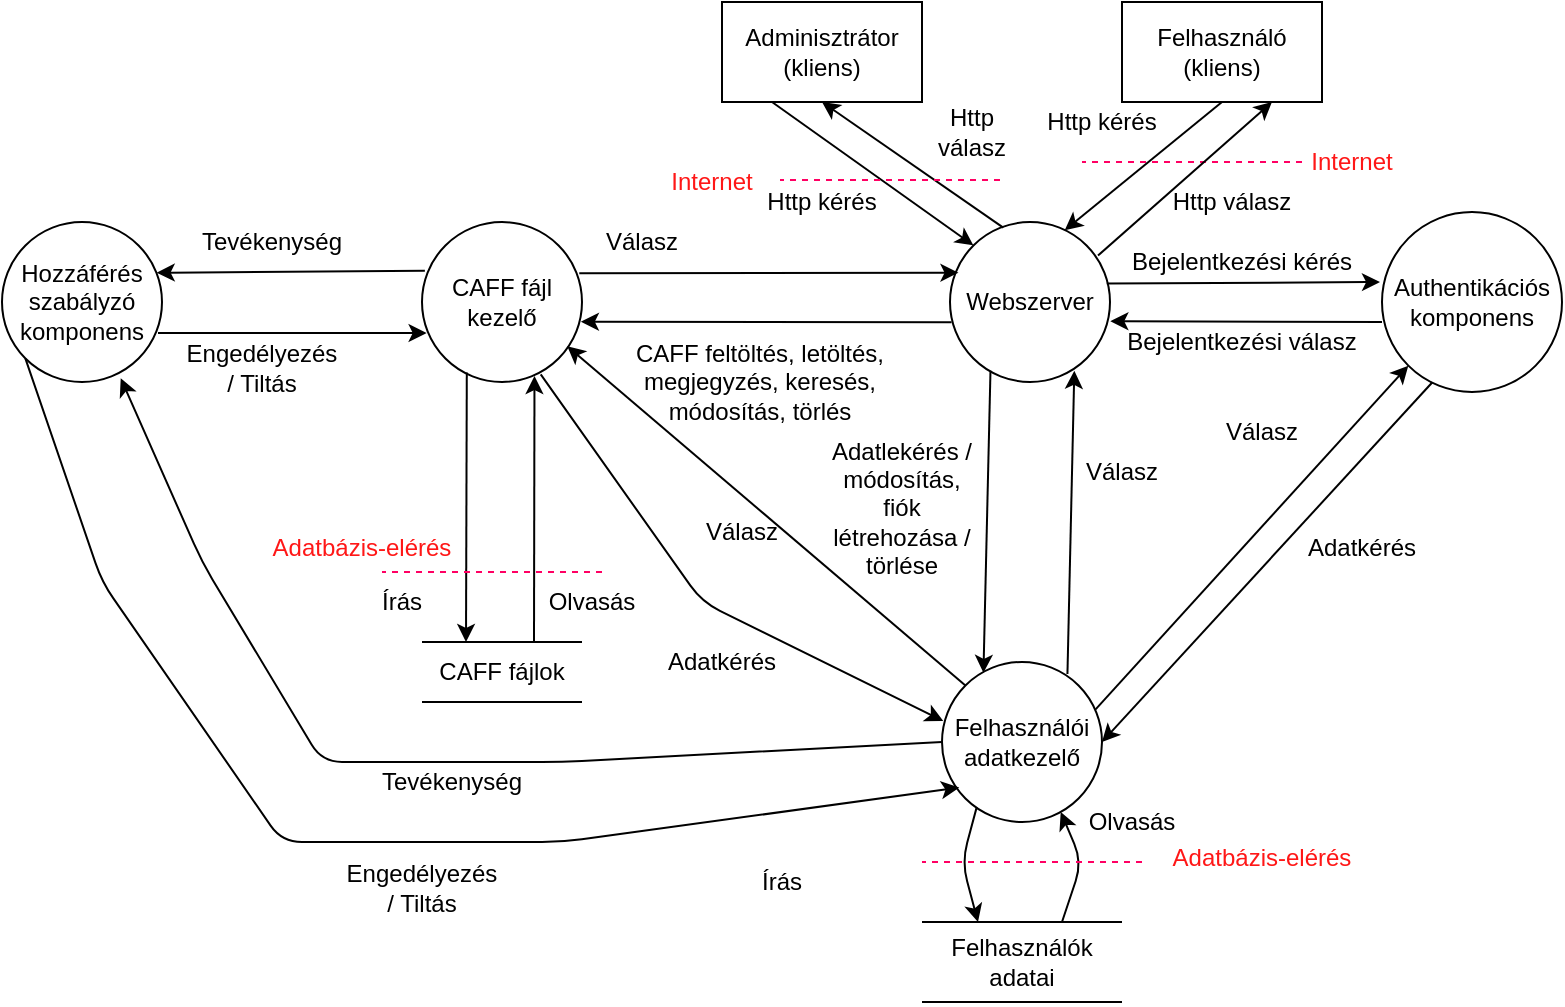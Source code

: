 <mxfile version="13.3.5" type="device"><diagram id="-QBbONkSQFdhYd4siCh1" name="Page-1"><mxGraphModel dx="2249" dy="735" grid="1" gridSize="10" guides="1" tooltips="1" connect="1" arrows="1" fold="1" page="1" pageScale="1" pageWidth="827" pageHeight="1169" math="0" shadow="0"><root><mxCell id="0"/><mxCell id="1" parent="0"/><mxCell id="ccQoCUYgsfE3w5yUgYXd-1" value="Felhasználó&lt;br&gt;(kliens)" style="rounded=0;whiteSpace=wrap;html=1;" parent="1" vertex="1"><mxGeometry x="530" y="90" width="100" height="50" as="geometry"/></mxCell><mxCell id="ccQoCUYgsfE3w5yUgYXd-2" value="Webszerver" style="ellipse;whiteSpace=wrap;html=1;aspect=fixed;" parent="1" vertex="1"><mxGeometry x="444" y="200" width="80" height="80" as="geometry"/></mxCell><mxCell id="ccQoCUYgsfE3w5yUgYXd-5" value="Http kérés" style="text;html=1;strokeColor=none;fillColor=none;align=center;verticalAlign=middle;whiteSpace=wrap;rounded=0;" parent="1" vertex="1"><mxGeometry x="490" y="140" width="60" height="20" as="geometry"/></mxCell><mxCell id="ccQoCUYgsfE3w5yUgYXd-7" value="Http válasz" style="text;html=1;strokeColor=none;fillColor=none;align=center;verticalAlign=middle;whiteSpace=wrap;rounded=0;" parent="1" vertex="1"><mxGeometry x="550" y="180" width="70" height="20" as="geometry"/></mxCell><mxCell id="ccQoCUYgsfE3w5yUgYXd-8" value="Authentikációs komponens" style="ellipse;whiteSpace=wrap;html=1;aspect=fixed;" parent="1" vertex="1"><mxGeometry x="660" y="195" width="90" height="90" as="geometry"/></mxCell><mxCell id="ccQoCUYgsfE3w5yUgYXd-9" value="" style="endArrow=classic;html=1;exitX=0.98;exitY=0.385;exitDx=0;exitDy=0;exitPerimeter=0;" parent="1" source="ccQoCUYgsfE3w5yUgYXd-2" edge="1"><mxGeometry width="50" height="50" relative="1" as="geometry"><mxPoint x="310" y="310" as="sourcePoint"/><mxPoint x="659" y="230" as="targetPoint"/></mxGeometry></mxCell><mxCell id="ccQoCUYgsfE3w5yUgYXd-10" value="" style="endArrow=classic;html=1;exitX=0;exitY=0.611;exitDx=0;exitDy=0;exitPerimeter=0;entryX=1.002;entryY=0.62;entryDx=0;entryDy=0;entryPerimeter=0;" parent="1" source="ccQoCUYgsfE3w5yUgYXd-8" target="ccQoCUYgsfE3w5yUgYXd-2" edge="1"><mxGeometry width="50" height="50" relative="1" as="geometry"><mxPoint x="532" y="240.8" as="sourcePoint"/><mxPoint x="540" y="270" as="targetPoint"/></mxGeometry></mxCell><mxCell id="ccQoCUYgsfE3w5yUgYXd-11" value="Bejelentkezési kérés" style="text;html=1;strokeColor=none;fillColor=none;align=center;verticalAlign=middle;whiteSpace=wrap;rounded=0;" parent="1" vertex="1"><mxGeometry x="530" y="210" width="120" height="20" as="geometry"/></mxCell><mxCell id="ccQoCUYgsfE3w5yUgYXd-13" value="Bejelentkezési válasz" style="text;html=1;strokeColor=none;fillColor=none;align=center;verticalAlign=middle;whiteSpace=wrap;rounded=0;" parent="1" vertex="1"><mxGeometry x="530" y="250" width="120" height="20" as="geometry"/></mxCell><mxCell id="ccQoCUYgsfE3w5yUgYXd-14" value="Felhasználói adatkezelő" style="ellipse;whiteSpace=wrap;html=1;aspect=fixed;" parent="1" vertex="1"><mxGeometry x="440" y="420" width="80" height="80" as="geometry"/></mxCell><mxCell id="ccQoCUYgsfE3w5yUgYXd-15" value="" style="endArrow=classic;html=1;entryX=0.777;entryY=0.93;entryDx=0;entryDy=0;exitX=0.784;exitY=0.075;exitDx=0;exitDy=0;exitPerimeter=0;entryPerimeter=0;" parent="1" source="ccQoCUYgsfE3w5yUgYXd-14" target="ccQoCUYgsfE3w5yUgYXd-2" edge="1"><mxGeometry width="50" height="50" relative="1" as="geometry"><mxPoint x="550" y="300" as="sourcePoint"/><mxPoint x="464" y="354.8" as="targetPoint"/><Array as="points"/></mxGeometry></mxCell><mxCell id="ccQoCUYgsfE3w5yUgYXd-16" value="" style="endArrow=classic;html=1;exitX=0.253;exitY=0.93;exitDx=0;exitDy=0;exitPerimeter=0;entryX=0.259;entryY=0.068;entryDx=0;entryDy=0;entryPerimeter=0;" parent="1" source="ccQoCUYgsfE3w5yUgYXd-2" target="ccQoCUYgsfE3w5yUgYXd-14" edge="1"><mxGeometry width="50" height="50" relative="1" as="geometry"><mxPoint x="475" y="150" as="sourcePoint"/><mxPoint x="456" y="366" as="targetPoint"/><Array as="points"/></mxGeometry></mxCell><mxCell id="ccQoCUYgsfE3w5yUgYXd-18" value="Adatlekérés / módosítás, fiók létrehozása / törlése" style="text;html=1;strokeColor=none;fillColor=none;align=center;verticalAlign=middle;whiteSpace=wrap;rounded=0;" parent="1" vertex="1"><mxGeometry x="380" y="305" width="80" height="75" as="geometry"/></mxCell><mxCell id="ccQoCUYgsfE3w5yUgYXd-19" value="Válasz" style="text;html=1;strokeColor=none;fillColor=none;align=center;verticalAlign=middle;whiteSpace=wrap;rounded=0;" parent="1" vertex="1"><mxGeometry x="510" y="315" width="40" height="20" as="geometry"/></mxCell><mxCell id="ccQoCUYgsfE3w5yUgYXd-20" value="" style="endArrow=classic;html=1;exitX=0.96;exitY=0.296;exitDx=0;exitDy=0;exitPerimeter=0;entryX=0;entryY=1;entryDx=0;entryDy=0;" parent="1" source="ccQoCUYgsfE3w5yUgYXd-14" target="ccQoCUYgsfE3w5yUgYXd-8" edge="1"><mxGeometry width="50" height="50" relative="1" as="geometry"><mxPoint x="690" y="390" as="sourcePoint"/><mxPoint x="740" y="340" as="targetPoint"/></mxGeometry></mxCell><mxCell id="ccQoCUYgsfE3w5yUgYXd-21" value="" style="endArrow=classic;html=1;exitX=0.28;exitY=0.946;exitDx=0;exitDy=0;exitPerimeter=0;entryX=1;entryY=0.5;entryDx=0;entryDy=0;" parent="1" source="ccQoCUYgsfE3w5yUgYXd-8" target="ccQoCUYgsfE3w5yUgYXd-14" edge="1"><mxGeometry width="50" height="50" relative="1" as="geometry"><mxPoint x="600" y="510" as="sourcePoint"/><mxPoint x="650" y="460" as="targetPoint"/></mxGeometry></mxCell><mxCell id="ccQoCUYgsfE3w5yUgYXd-22" value="Válasz" style="text;html=1;strokeColor=none;fillColor=none;align=center;verticalAlign=middle;whiteSpace=wrap;rounded=0;" parent="1" vertex="1"><mxGeometry x="580" y="295" width="40" height="20" as="geometry"/></mxCell><mxCell id="ccQoCUYgsfE3w5yUgYXd-23" value="Adatkérés" style="text;html=1;strokeColor=none;fillColor=none;align=center;verticalAlign=middle;whiteSpace=wrap;rounded=0;" parent="1" vertex="1"><mxGeometry x="620" y="352.5" width="60" height="20" as="geometry"/></mxCell><mxCell id="ccQoCUYgsfE3w5yUgYXd-24" value="Felhasználók adatai" style="text;html=1;strokeColor=none;fillColor=none;align=center;verticalAlign=middle;whiteSpace=wrap;rounded=0;" parent="1" vertex="1"><mxGeometry x="430" y="550" width="100" height="40" as="geometry"/></mxCell><mxCell id="ccQoCUYgsfE3w5yUgYXd-25" value="" style="endArrow=none;html=1;" parent="1" edge="1"><mxGeometry width="50" height="50" relative="1" as="geometry"><mxPoint x="530" y="550" as="sourcePoint"/><mxPoint x="430" y="550" as="targetPoint"/></mxGeometry></mxCell><mxCell id="ccQoCUYgsfE3w5yUgYXd-26" value="" style="endArrow=none;html=1;" parent="1" edge="1"><mxGeometry width="50" height="50" relative="1" as="geometry"><mxPoint x="530" y="590" as="sourcePoint"/><mxPoint x="430" y="590" as="targetPoint"/></mxGeometry></mxCell><mxCell id="ccQoCUYgsfE3w5yUgYXd-27" value="" style="endArrow=classic;html=1;exitX=0.217;exitY=0.907;exitDx=0;exitDy=0;exitPerimeter=0;" parent="1" source="ccQoCUYgsfE3w5yUgYXd-14" edge="1"><mxGeometry width="50" height="50" relative="1" as="geometry"><mxPoint x="458" y="497" as="sourcePoint"/><mxPoint x="458" y="550" as="targetPoint"/><Array as="points"><mxPoint x="450" y="520"/></Array></mxGeometry></mxCell><mxCell id="ccQoCUYgsfE3w5yUgYXd-28" value="" style="endArrow=classic;html=1;entryX=0.742;entryY=0.937;entryDx=0;entryDy=0;entryPerimeter=0;" parent="1" target="ccQoCUYgsfE3w5yUgYXd-14" edge="1"><mxGeometry width="50" height="50" relative="1" as="geometry"><mxPoint x="500" y="550" as="sourcePoint"/><mxPoint x="468" y="560.0" as="targetPoint"/><Array as="points"><mxPoint x="510" y="520"/></Array></mxGeometry></mxCell><mxCell id="ccQoCUYgsfE3w5yUgYXd-29" value="Olvasás" style="text;html=1;strokeColor=none;fillColor=none;align=center;verticalAlign=middle;whiteSpace=wrap;rounded=0;" parent="1" vertex="1"><mxGeometry x="510" y="490" width="50" height="20" as="geometry"/></mxCell><mxCell id="ccQoCUYgsfE3w5yUgYXd-30" value="Írás" style="text;html=1;strokeColor=none;fillColor=none;align=center;verticalAlign=middle;whiteSpace=wrap;rounded=0;" parent="1" vertex="1"><mxGeometry x="340" y="520" width="40" height="20" as="geometry"/></mxCell><mxCell id="ccQoCUYgsfE3w5yUgYXd-31" value="CAFF fájl kezelő" style="ellipse;whiteSpace=wrap;html=1;aspect=fixed;" parent="1" vertex="1"><mxGeometry x="180" y="200" width="80" height="80" as="geometry"/></mxCell><mxCell id="ccQoCUYgsfE3w5yUgYXd-33" value="CAFF feltöltés, letöltés, megjegyzés, keresés, módosítás, törlés" style="text;html=1;strokeColor=none;fillColor=none;align=center;verticalAlign=middle;whiteSpace=wrap;rounded=0;" parent="1" vertex="1"><mxGeometry x="284" y="250" width="130" height="60" as="geometry"/></mxCell><mxCell id="ccQoCUYgsfE3w5yUgYXd-34" value="" style="endArrow=classic;html=1;exitX=0.983;exitY=0.32;exitDx=0;exitDy=0;exitPerimeter=0;entryX=0.053;entryY=0.317;entryDx=0;entryDy=0;entryPerimeter=0;" parent="1" source="ccQoCUYgsfE3w5yUgYXd-31" target="ccQoCUYgsfE3w5yUgYXd-2" edge="1"><mxGeometry width="50" height="50" relative="1" as="geometry"><mxPoint x="240" y="240" as="sourcePoint"/><mxPoint x="377" y="220" as="targetPoint"/></mxGeometry></mxCell><mxCell id="ccQoCUYgsfE3w5yUgYXd-36" value="Válasz" style="text;html=1;strokeColor=none;fillColor=none;align=center;verticalAlign=middle;whiteSpace=wrap;rounded=0;" parent="1" vertex="1"><mxGeometry x="270" y="200" width="40" height="20" as="geometry"/></mxCell><mxCell id="ccQoCUYgsfE3w5yUgYXd-37" value="" style="endArrow=classic;html=1;exitX=0.01;exitY=0.627;exitDx=0;exitDy=0;exitPerimeter=0;entryX=0.993;entryY=0.623;entryDx=0;entryDy=0;entryPerimeter=0;" parent="1" source="ccQoCUYgsfE3w5yUgYXd-2" target="ccQoCUYgsfE3w5yUgYXd-31" edge="1"><mxGeometry width="50" height="50" relative="1" as="geometry"><mxPoint x="160" y="350" as="sourcePoint"/><mxPoint x="210" y="300" as="targetPoint"/></mxGeometry></mxCell><mxCell id="ccQoCUYgsfE3w5yUgYXd-39" value="Hozzáférés szabályzó komponens" style="ellipse;whiteSpace=wrap;html=1;aspect=fixed;" parent="1" vertex="1"><mxGeometry x="-30" y="200" width="80" height="80" as="geometry"/></mxCell><mxCell id="ccQoCUYgsfE3w5yUgYXd-40" value="" style="endArrow=classic;html=1;exitX=0.018;exitY=0.305;exitDx=0;exitDy=0;exitPerimeter=0;entryX=0.967;entryY=0.317;entryDx=0;entryDy=0;entryPerimeter=0;" parent="1" source="ccQoCUYgsfE3w5yUgYXd-31" target="ccQoCUYgsfE3w5yUgYXd-39" edge="1"><mxGeometry width="50" height="50" relative="1" as="geometry"><mxPoint x="180" y="195" as="sourcePoint"/><mxPoint x="109" y="195" as="targetPoint"/></mxGeometry></mxCell><mxCell id="ccQoCUYgsfE3w5yUgYXd-42" value="" style="endArrow=classic;html=1;entryX=0.029;entryY=0.694;entryDx=0;entryDy=0;entryPerimeter=0;exitX=0.975;exitY=0.694;exitDx=0;exitDy=0;exitPerimeter=0;" parent="1" source="ccQoCUYgsfE3w5yUgYXd-39" target="ccQoCUYgsfE3w5yUgYXd-31" edge="1"><mxGeometry width="50" height="50" relative="1" as="geometry"><mxPoint x="106" y="256" as="sourcePoint"/><mxPoint x="150" y="290" as="targetPoint"/></mxGeometry></mxCell><mxCell id="ccQoCUYgsfE3w5yUgYXd-43" value="Tevékenység" style="text;html=1;strokeColor=none;fillColor=none;align=center;verticalAlign=middle;whiteSpace=wrap;rounded=0;" parent="1" vertex="1"><mxGeometry x="70" y="200" width="70" height="20" as="geometry"/></mxCell><mxCell id="ccQoCUYgsfE3w5yUgYXd-45" value="Engedélyezés / Tiltás" style="text;html=1;strokeColor=none;fillColor=none;align=center;verticalAlign=middle;whiteSpace=wrap;rounded=0;" parent="1" vertex="1"><mxGeometry x="60" y="260" width="80" height="25" as="geometry"/></mxCell><mxCell id="ccQoCUYgsfE3w5yUgYXd-46" value="CAFF fájlok" style="text;html=1;strokeColor=none;fillColor=none;align=center;verticalAlign=middle;whiteSpace=wrap;rounded=0;" parent="1" vertex="1"><mxGeometry x="180" y="410" width="80" height="30" as="geometry"/></mxCell><mxCell id="ccQoCUYgsfE3w5yUgYXd-47" value="" style="endArrow=none;html=1;exitX=1;exitY=0;exitDx=0;exitDy=0;" parent="1" source="ccQoCUYgsfE3w5yUgYXd-46" edge="1"><mxGeometry width="50" height="50" relative="1" as="geometry"><mxPoint x="280" y="410" as="sourcePoint"/><mxPoint x="180" y="410" as="targetPoint"/></mxGeometry></mxCell><mxCell id="ccQoCUYgsfE3w5yUgYXd-48" value="" style="endArrow=none;html=1;" parent="1" edge="1"><mxGeometry width="50" height="50" relative="1" as="geometry"><mxPoint x="260" y="440" as="sourcePoint"/><mxPoint x="180" y="440" as="targetPoint"/><Array as="points"><mxPoint x="220" y="440"/></Array></mxGeometry></mxCell><mxCell id="ccQoCUYgsfE3w5yUgYXd-49" value="" style="endArrow=classic;html=1;exitX=0.28;exitY=0.94;exitDx=0;exitDy=0;exitPerimeter=0;" parent="1" source="ccQoCUYgsfE3w5yUgYXd-31" edge="1"><mxGeometry width="50" height="50" relative="1" as="geometry"><mxPoint x="200" y="300" as="sourcePoint"/><mxPoint x="202" y="410" as="targetPoint"/></mxGeometry></mxCell><mxCell id="ccQoCUYgsfE3w5yUgYXd-50" value="" style="endArrow=classic;html=1;entryX=0.703;entryY=0.963;entryDx=0;entryDy=0;entryPerimeter=0;" parent="1" target="ccQoCUYgsfE3w5yUgYXd-31" edge="1"><mxGeometry width="50" height="50" relative="1" as="geometry"><mxPoint x="236" y="410" as="sourcePoint"/><mxPoint x="238" y="277" as="targetPoint"/></mxGeometry></mxCell><mxCell id="ccQoCUYgsfE3w5yUgYXd-53" value="Írás" style="text;html=1;strokeColor=none;fillColor=none;align=center;verticalAlign=middle;whiteSpace=wrap;rounded=0;" parent="1" vertex="1"><mxGeometry x="150" y="380" width="40" height="20" as="geometry"/></mxCell><mxCell id="ccQoCUYgsfE3w5yUgYXd-54" value="Olvasás" style="text;html=1;strokeColor=none;fillColor=none;align=center;verticalAlign=middle;whiteSpace=wrap;rounded=0;" parent="1" vertex="1"><mxGeometry x="240" y="380" width="50" height="20" as="geometry"/></mxCell><mxCell id="ccQoCUYgsfE3w5yUgYXd-55" value="" style="endArrow=classic;html=1;exitX=0;exitY=1;exitDx=0;exitDy=0;entryX=0.108;entryY=0.785;entryDx=0;entryDy=0;entryPerimeter=0;" parent="1" source="ccQoCUYgsfE3w5yUgYXd-39" target="ccQoCUYgsfE3w5yUgYXd-14" edge="1"><mxGeometry width="50" height="50" relative="1" as="geometry"><mxPoint x="40" y="450" as="sourcePoint"/><mxPoint x="360" y="430" as="targetPoint"/><Array as="points"><mxPoint x="20" y="380"/><mxPoint x="110" y="510"/><mxPoint x="250" y="510"/></Array></mxGeometry></mxCell><mxCell id="ccQoCUYgsfE3w5yUgYXd-56" value="" style="endArrow=classic;html=1;entryX=0.742;entryY=0.977;entryDx=0;entryDy=0;entryPerimeter=0;exitX=0;exitY=0.5;exitDx=0;exitDy=0;" parent="1" source="ccQoCUYgsfE3w5yUgYXd-14" target="ccQoCUYgsfE3w5yUgYXd-39" edge="1"><mxGeometry width="50" height="50" relative="1" as="geometry"><mxPoint x="130" y="560" as="sourcePoint"/><mxPoint x="180" y="510" as="targetPoint"/><Array as="points"><mxPoint x="250" y="470"/><mxPoint x="130" y="470"/><mxPoint x="70" y="370"/></Array></mxGeometry></mxCell><mxCell id="ccQoCUYgsfE3w5yUgYXd-57" value="Tevékenység" style="text;html=1;strokeColor=none;fillColor=none;align=center;verticalAlign=middle;whiteSpace=wrap;rounded=0;" parent="1" vertex="1"><mxGeometry x="160" y="470" width="70" height="20" as="geometry"/></mxCell><mxCell id="ccQoCUYgsfE3w5yUgYXd-58" value="Engedélyezés / Tiltás" style="text;html=1;strokeColor=none;fillColor=none;align=center;verticalAlign=middle;whiteSpace=wrap;rounded=0;" parent="1" vertex="1"><mxGeometry x="140" y="520" width="80" height="25" as="geometry"/></mxCell><mxCell id="ccQoCUYgsfE3w5yUgYXd-59" value="" style="endArrow=none;dashed=1;html=1;fillColor=#d80073;strokeColor=#FF0063;" parent="1" edge="1"><mxGeometry width="50" height="50" relative="1" as="geometry"><mxPoint x="620" y="170" as="sourcePoint"/><mxPoint x="510" y="170" as="targetPoint"/></mxGeometry></mxCell><mxCell id="ccQoCUYgsfE3w5yUgYXd-60" value="" style="endArrow=none;dashed=1;html=1;fillColor=#d80073;strokeColor=#FF0063;" parent="1" edge="1"><mxGeometry width="50" height="50" relative="1" as="geometry"><mxPoint x="270" y="375" as="sourcePoint"/><mxPoint x="160" y="375" as="targetPoint"/></mxGeometry></mxCell><mxCell id="ccQoCUYgsfE3w5yUgYXd-61" value="" style="endArrow=none;dashed=1;html=1;fillColor=#d80073;strokeColor=#FF0063;" parent="1" edge="1"><mxGeometry width="50" height="50" relative="1" as="geometry"><mxPoint x="540" y="520" as="sourcePoint"/><mxPoint x="430" y="520" as="targetPoint"/></mxGeometry></mxCell><mxCell id="ccQoCUYgsfE3w5yUgYXd-62" value="Internet" style="text;html=1;strokeColor=none;fillColor=none;align=center;verticalAlign=middle;whiteSpace=wrap;rounded=0;fontColor=#FF1717;" parent="1" vertex="1"><mxGeometry x="620" y="160" width="50" height="20" as="geometry"/></mxCell><mxCell id="ccQoCUYgsfE3w5yUgYXd-63" value="Adatbázis-elérés" style="text;html=1;strokeColor=none;fillColor=none;align=center;verticalAlign=middle;whiteSpace=wrap;rounded=0;fontColor=#FF1717;" parent="1" vertex="1"><mxGeometry x="100" y="350" width="100" height="25" as="geometry"/></mxCell><mxCell id="ccQoCUYgsfE3w5yUgYXd-64" value="Adatbázis-elérés" style="text;html=1;strokeColor=none;fillColor=none;align=center;verticalAlign=middle;whiteSpace=wrap;rounded=0;fontColor=#FF1717;" parent="1" vertex="1"><mxGeometry x="550" y="505" width="100" height="25" as="geometry"/></mxCell><mxCell id="ccQoCUYgsfE3w5yUgYXd-66" value="" style="endArrow=classic;html=1;fontColor=#FF1717;exitX=0;exitY=0;exitDx=0;exitDy=0;entryX=0.908;entryY=0.777;entryDx=0;entryDy=0;entryPerimeter=0;" parent="1" source="ccQoCUYgsfE3w5yUgYXd-14" target="ccQoCUYgsfE3w5yUgYXd-31" edge="1"><mxGeometry width="50" height="50" relative="1" as="geometry"><mxPoint x="360" y="440" as="sourcePoint"/><mxPoint x="410" y="390" as="targetPoint"/></mxGeometry></mxCell><mxCell id="ccQoCUYgsfE3w5yUgYXd-67" value="" style="endArrow=classic;html=1;fontColor=#FF1717;exitX=0.742;exitY=0.952;exitDx=0;exitDy=0;exitPerimeter=0;entryX=0.008;entryY=0.369;entryDx=0;entryDy=0;entryPerimeter=0;" parent="1" source="ccQoCUYgsfE3w5yUgYXd-31" target="ccQoCUYgsfE3w5yUgYXd-14" edge="1"><mxGeometry width="50" height="50" relative="1" as="geometry"><mxPoint x="360" y="440" as="sourcePoint"/><mxPoint x="369" y="448" as="targetPoint"/><Array as="points"><mxPoint x="320" y="390"/></Array></mxGeometry></mxCell><mxCell id="ccQoCUYgsfE3w5yUgYXd-68" value="Adatkérés" style="text;html=1;strokeColor=none;fillColor=none;align=center;verticalAlign=middle;whiteSpace=wrap;rounded=0;" parent="1" vertex="1"><mxGeometry x="300" y="410" width="60" height="20" as="geometry"/></mxCell><mxCell id="ccQoCUYgsfE3w5yUgYXd-69" value="Válasz" style="text;html=1;strokeColor=none;fillColor=none;align=center;verticalAlign=middle;whiteSpace=wrap;rounded=0;" parent="1" vertex="1"><mxGeometry x="320" y="345" width="40" height="20" as="geometry"/></mxCell><mxCell id="ccQoCUYgsfE3w5yUgYXd-70" value="" style="endArrow=classic;html=1;fontColor=#FF1717;exitX=0.925;exitY=0.21;exitDx=0;exitDy=0;exitPerimeter=0;entryX=0.75;entryY=1;entryDx=0;entryDy=0;" parent="1" source="ccQoCUYgsfE3w5yUgYXd-2" target="ccQoCUYgsfE3w5yUgYXd-1" edge="1"><mxGeometry width="50" height="50" relative="1" as="geometry"><mxPoint x="400" y="150" as="sourcePoint"/><mxPoint x="450" y="100" as="targetPoint"/></mxGeometry></mxCell><mxCell id="ccQoCUYgsfE3w5yUgYXd-71" value="" style="endArrow=classic;html=1;fontColor=#FF1717;exitX=0.5;exitY=1;exitDx=0;exitDy=0;entryX=0.717;entryY=0.052;entryDx=0;entryDy=0;entryPerimeter=0;" parent="1" source="ccQoCUYgsfE3w5yUgYXd-1" target="ccQoCUYgsfE3w5yUgYXd-2" edge="1"><mxGeometry width="50" height="50" relative="1" as="geometry"><mxPoint x="430" y="210" as="sourcePoint"/><mxPoint x="480" y="160" as="targetPoint"/></mxGeometry></mxCell><mxCell id="ccQoCUYgsfE3w5yUgYXd-73" value="Adminisztrátor&lt;br&gt;(kliens)" style="rounded=0;whiteSpace=wrap;html=1;" parent="1" vertex="1"><mxGeometry x="330" y="90" width="100" height="50" as="geometry"/></mxCell><mxCell id="ccQoCUYgsfE3w5yUgYXd-74" value="" style="endArrow=classic;html=1;fontColor=#FF1717;exitX=0.333;exitY=0.035;exitDx=0;exitDy=0;exitPerimeter=0;entryX=0.5;entryY=1;entryDx=0;entryDy=0;" parent="1" source="ccQoCUYgsfE3w5yUgYXd-2" target="ccQoCUYgsfE3w5yUgYXd-73" edge="1"><mxGeometry width="50" height="50" relative="1" as="geometry"><mxPoint x="140" y="160" as="sourcePoint"/><mxPoint x="190" y="110" as="targetPoint"/></mxGeometry></mxCell><mxCell id="ccQoCUYgsfE3w5yUgYXd-75" value="" style="endArrow=classic;html=1;fontColor=#FF1717;entryX=0;entryY=0;entryDx=0;entryDy=0;exitX=0.25;exitY=1;exitDx=0;exitDy=0;" parent="1" source="ccQoCUYgsfE3w5yUgYXd-73" target="ccQoCUYgsfE3w5yUgYXd-2" edge="1"><mxGeometry width="50" height="50" relative="1" as="geometry"><mxPoint x="150" y="150" as="sourcePoint"/><mxPoint x="200" y="100" as="targetPoint"/></mxGeometry></mxCell><mxCell id="ccQoCUYgsfE3w5yUgYXd-76" value="Http kérés" style="text;html=1;strokeColor=none;fillColor=none;align=center;verticalAlign=middle;whiteSpace=wrap;rounded=0;" parent="1" vertex="1"><mxGeometry x="350" y="180" width="60" height="20" as="geometry"/></mxCell><mxCell id="ccQoCUYgsfE3w5yUgYXd-77" value="Http válasz" style="text;html=1;strokeColor=none;fillColor=none;align=center;verticalAlign=middle;whiteSpace=wrap;rounded=0;" parent="1" vertex="1"><mxGeometry x="430" y="140" width="50" height="30" as="geometry"/></mxCell><mxCell id="ccQoCUYgsfE3w5yUgYXd-78" value="" style="endArrow=none;dashed=1;html=1;fillColor=#d80073;strokeColor=#FF0063;" parent="1" edge="1"><mxGeometry width="50" height="50" relative="1" as="geometry"><mxPoint x="469" y="179" as="sourcePoint"/><mxPoint x="359" y="179" as="targetPoint"/></mxGeometry></mxCell><mxCell id="ccQoCUYgsfE3w5yUgYXd-79" value="Internet" style="text;html=1;strokeColor=none;fillColor=none;align=center;verticalAlign=middle;whiteSpace=wrap;rounded=0;fontColor=#FF1717;" parent="1" vertex="1"><mxGeometry x="300" y="170" width="50" height="20" as="geometry"/></mxCell></root></mxGraphModel></diagram></mxfile>